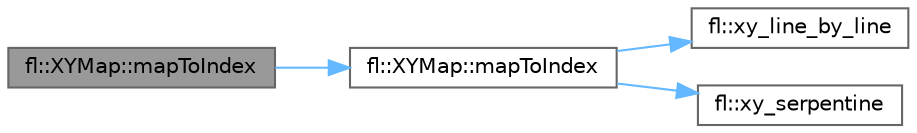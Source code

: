 digraph "fl::XYMap::mapToIndex"
{
 // LATEX_PDF_SIZE
  bgcolor="transparent";
  edge [fontname=Helvetica,fontsize=10,labelfontname=Helvetica,labelfontsize=10];
  node [fontname=Helvetica,fontsize=10,shape=box,height=0.2,width=0.4];
  rankdir="LR";
  Node1 [id="Node000001",label="fl::XYMap::mapToIndex",height=0.2,width=0.4,color="gray40", fillcolor="grey60", style="filled", fontcolor="black",tooltip=" "];
  Node1 -> Node2 [id="edge1_Node000001_Node000002",color="steelblue1",style="solid",tooltip=" "];
  Node2 [id="Node000002",label="fl::XYMap::mapToIndex",height=0.2,width=0.4,color="grey40", fillcolor="white", style="filled",URL="$d0/dce/classfl_1_1_x_y_map_aaeab9d4f2c66f6e681415479493578c2.html#aaeab9d4f2c66f6e681415479493578c2",tooltip=" "];
  Node2 -> Node3 [id="edge2_Node000002_Node000003",color="steelblue1",style="solid",tooltip=" "];
  Node3 [id="Node000003",label="fl::xy_line_by_line",height=0.2,width=0.4,color="grey40", fillcolor="white", style="filled",URL="$d4/d36/namespacefl_aabd143143924c6bddbe62e4b21688e76.html#aabd143143924c6bddbe62e4b21688e76",tooltip=" "];
  Node2 -> Node4 [id="edge3_Node000002_Node000004",color="steelblue1",style="solid",tooltip=" "];
  Node4 [id="Node000004",label="fl::xy_serpentine",height=0.2,width=0.4,color="grey40", fillcolor="white", style="filled",URL="$d4/d36/namespacefl_a44d29156c0decceaf2ff1970ddbdde7c.html#a44d29156c0decceaf2ff1970ddbdde7c",tooltip=" "];
}
